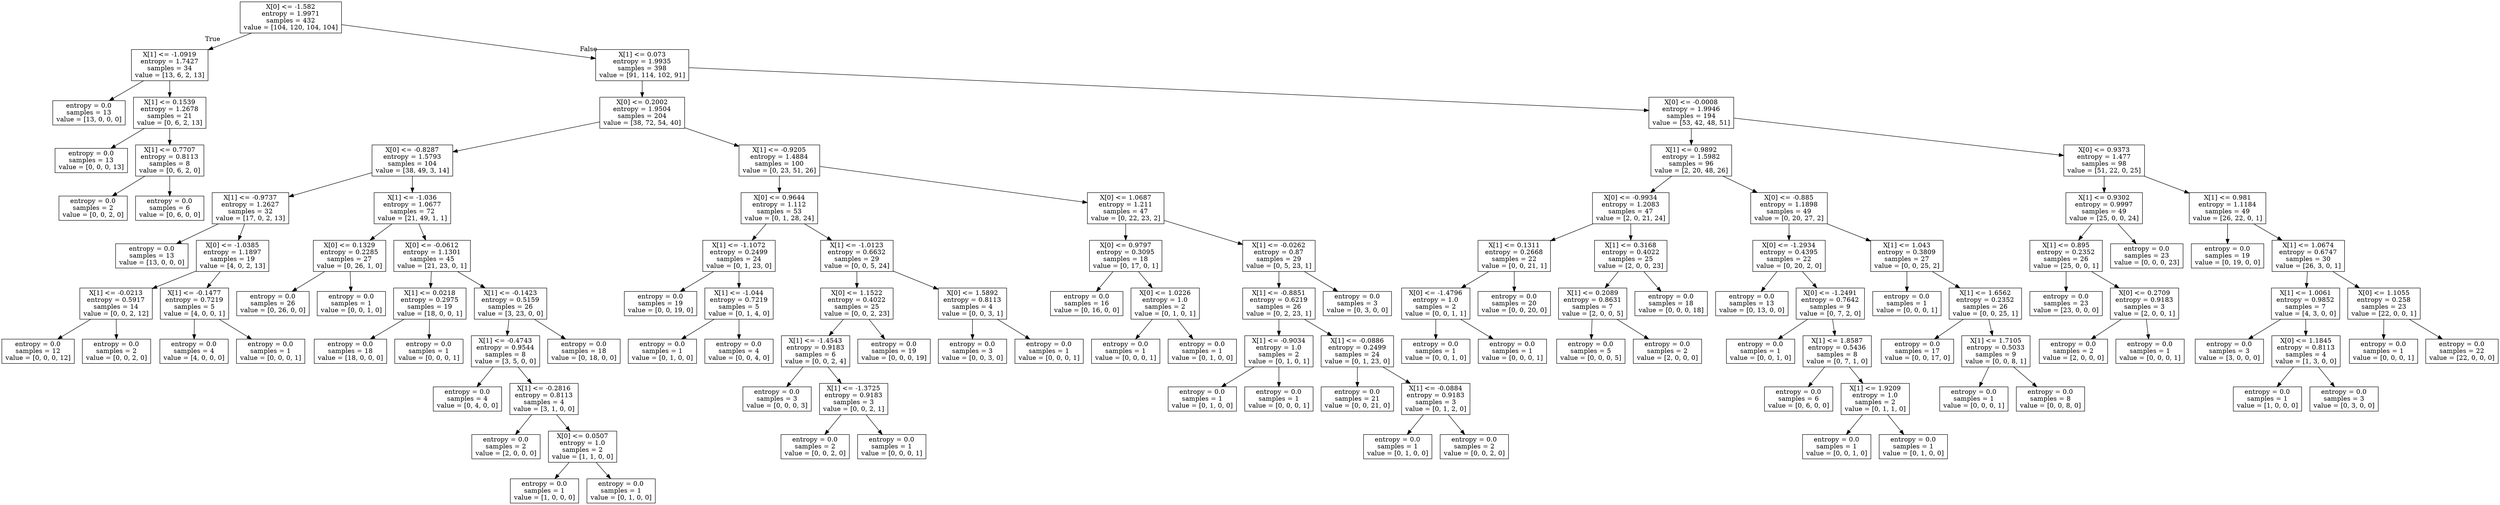 digraph Tree {
node [shape=box] ;
0 [label="X[0] <= -1.582\nentropy = 1.9971\nsamples = 432\nvalue = [104, 120, 104, 104]"] ;
1 [label="X[1] <= -1.0919\nentropy = 1.7427\nsamples = 34\nvalue = [13, 6, 2, 13]"] ;
0 -> 1 [labeldistance=2.5, labelangle=45, headlabel="True"] ;
2 [label="entropy = 0.0\nsamples = 13\nvalue = [13, 0, 0, 0]"] ;
1 -> 2 ;
3 [label="X[1] <= 0.1539\nentropy = 1.2678\nsamples = 21\nvalue = [0, 6, 2, 13]"] ;
1 -> 3 ;
4 [label="entropy = 0.0\nsamples = 13\nvalue = [0, 0, 0, 13]"] ;
3 -> 4 ;
5 [label="X[1] <= 0.7707\nentropy = 0.8113\nsamples = 8\nvalue = [0, 6, 2, 0]"] ;
3 -> 5 ;
6 [label="entropy = 0.0\nsamples = 2\nvalue = [0, 0, 2, 0]"] ;
5 -> 6 ;
7 [label="entropy = 0.0\nsamples = 6\nvalue = [0, 6, 0, 0]"] ;
5 -> 7 ;
8 [label="X[1] <= 0.073\nentropy = 1.9935\nsamples = 398\nvalue = [91, 114, 102, 91]"] ;
0 -> 8 [labeldistance=2.5, labelangle=-45, headlabel="False"] ;
9 [label="X[0] <= 0.2002\nentropy = 1.9504\nsamples = 204\nvalue = [38, 72, 54, 40]"] ;
8 -> 9 ;
10 [label="X[0] <= -0.8287\nentropy = 1.5793\nsamples = 104\nvalue = [38, 49, 3, 14]"] ;
9 -> 10 ;
11 [label="X[1] <= -0.9737\nentropy = 1.2627\nsamples = 32\nvalue = [17, 0, 2, 13]"] ;
10 -> 11 ;
12 [label="entropy = 0.0\nsamples = 13\nvalue = [13, 0, 0, 0]"] ;
11 -> 12 ;
13 [label="X[0] <= -1.0385\nentropy = 1.1897\nsamples = 19\nvalue = [4, 0, 2, 13]"] ;
11 -> 13 ;
14 [label="X[1] <= -0.0213\nentropy = 0.5917\nsamples = 14\nvalue = [0, 0, 2, 12]"] ;
13 -> 14 ;
15 [label="entropy = 0.0\nsamples = 12\nvalue = [0, 0, 0, 12]"] ;
14 -> 15 ;
16 [label="entropy = 0.0\nsamples = 2\nvalue = [0, 0, 2, 0]"] ;
14 -> 16 ;
17 [label="X[1] <= -0.1477\nentropy = 0.7219\nsamples = 5\nvalue = [4, 0, 0, 1]"] ;
13 -> 17 ;
18 [label="entropy = 0.0\nsamples = 4\nvalue = [4, 0, 0, 0]"] ;
17 -> 18 ;
19 [label="entropy = 0.0\nsamples = 1\nvalue = [0, 0, 0, 1]"] ;
17 -> 19 ;
20 [label="X[1] <= -1.036\nentropy = 1.0677\nsamples = 72\nvalue = [21, 49, 1, 1]"] ;
10 -> 20 ;
21 [label="X[0] <= 0.1329\nentropy = 0.2285\nsamples = 27\nvalue = [0, 26, 1, 0]"] ;
20 -> 21 ;
22 [label="entropy = 0.0\nsamples = 26\nvalue = [0, 26, 0, 0]"] ;
21 -> 22 ;
23 [label="entropy = 0.0\nsamples = 1\nvalue = [0, 0, 1, 0]"] ;
21 -> 23 ;
24 [label="X[0] <= -0.0612\nentropy = 1.1301\nsamples = 45\nvalue = [21, 23, 0, 1]"] ;
20 -> 24 ;
25 [label="X[1] <= 0.0218\nentropy = 0.2975\nsamples = 19\nvalue = [18, 0, 0, 1]"] ;
24 -> 25 ;
26 [label="entropy = 0.0\nsamples = 18\nvalue = [18, 0, 0, 0]"] ;
25 -> 26 ;
27 [label="entropy = 0.0\nsamples = 1\nvalue = [0, 0, 0, 1]"] ;
25 -> 27 ;
28 [label="X[1] <= -0.1423\nentropy = 0.5159\nsamples = 26\nvalue = [3, 23, 0, 0]"] ;
24 -> 28 ;
29 [label="X[1] <= -0.4743\nentropy = 0.9544\nsamples = 8\nvalue = [3, 5, 0, 0]"] ;
28 -> 29 ;
30 [label="entropy = 0.0\nsamples = 4\nvalue = [0, 4, 0, 0]"] ;
29 -> 30 ;
31 [label="X[1] <= -0.2816\nentropy = 0.8113\nsamples = 4\nvalue = [3, 1, 0, 0]"] ;
29 -> 31 ;
32 [label="entropy = 0.0\nsamples = 2\nvalue = [2, 0, 0, 0]"] ;
31 -> 32 ;
33 [label="X[0] <= 0.0507\nentropy = 1.0\nsamples = 2\nvalue = [1, 1, 0, 0]"] ;
31 -> 33 ;
34 [label="entropy = 0.0\nsamples = 1\nvalue = [1, 0, 0, 0]"] ;
33 -> 34 ;
35 [label="entropy = 0.0\nsamples = 1\nvalue = [0, 1, 0, 0]"] ;
33 -> 35 ;
36 [label="entropy = 0.0\nsamples = 18\nvalue = [0, 18, 0, 0]"] ;
28 -> 36 ;
37 [label="X[1] <= -0.9205\nentropy = 1.4884\nsamples = 100\nvalue = [0, 23, 51, 26]"] ;
9 -> 37 ;
38 [label="X[0] <= 0.9644\nentropy = 1.112\nsamples = 53\nvalue = [0, 1, 28, 24]"] ;
37 -> 38 ;
39 [label="X[1] <= -1.1072\nentropy = 0.2499\nsamples = 24\nvalue = [0, 1, 23, 0]"] ;
38 -> 39 ;
40 [label="entropy = 0.0\nsamples = 19\nvalue = [0, 0, 19, 0]"] ;
39 -> 40 ;
41 [label="X[1] <= -1.044\nentropy = 0.7219\nsamples = 5\nvalue = [0, 1, 4, 0]"] ;
39 -> 41 ;
42 [label="entropy = 0.0\nsamples = 1\nvalue = [0, 1, 0, 0]"] ;
41 -> 42 ;
43 [label="entropy = 0.0\nsamples = 4\nvalue = [0, 0, 4, 0]"] ;
41 -> 43 ;
44 [label="X[1] <= -1.0123\nentropy = 0.6632\nsamples = 29\nvalue = [0, 0, 5, 24]"] ;
38 -> 44 ;
45 [label="X[0] <= 1.1522\nentropy = 0.4022\nsamples = 25\nvalue = [0, 0, 2, 23]"] ;
44 -> 45 ;
46 [label="X[1] <= -1.4543\nentropy = 0.9183\nsamples = 6\nvalue = [0, 0, 2, 4]"] ;
45 -> 46 ;
47 [label="entropy = 0.0\nsamples = 3\nvalue = [0, 0, 0, 3]"] ;
46 -> 47 ;
48 [label="X[1] <= -1.3725\nentropy = 0.9183\nsamples = 3\nvalue = [0, 0, 2, 1]"] ;
46 -> 48 ;
49 [label="entropy = 0.0\nsamples = 2\nvalue = [0, 0, 2, 0]"] ;
48 -> 49 ;
50 [label="entropy = 0.0\nsamples = 1\nvalue = [0, 0, 0, 1]"] ;
48 -> 50 ;
51 [label="entropy = 0.0\nsamples = 19\nvalue = [0, 0, 0, 19]"] ;
45 -> 51 ;
52 [label="X[0] <= 1.5892\nentropy = 0.8113\nsamples = 4\nvalue = [0, 0, 3, 1]"] ;
44 -> 52 ;
53 [label="entropy = 0.0\nsamples = 3\nvalue = [0, 0, 3, 0]"] ;
52 -> 53 ;
54 [label="entropy = 0.0\nsamples = 1\nvalue = [0, 0, 0, 1]"] ;
52 -> 54 ;
55 [label="X[0] <= 1.0687\nentropy = 1.211\nsamples = 47\nvalue = [0, 22, 23, 2]"] ;
37 -> 55 ;
56 [label="X[0] <= 0.9797\nentropy = 0.3095\nsamples = 18\nvalue = [0, 17, 0, 1]"] ;
55 -> 56 ;
57 [label="entropy = 0.0\nsamples = 16\nvalue = [0, 16, 0, 0]"] ;
56 -> 57 ;
58 [label="X[0] <= 1.0226\nentropy = 1.0\nsamples = 2\nvalue = [0, 1, 0, 1]"] ;
56 -> 58 ;
59 [label="entropy = 0.0\nsamples = 1\nvalue = [0, 0, 0, 1]"] ;
58 -> 59 ;
60 [label="entropy = 0.0\nsamples = 1\nvalue = [0, 1, 0, 0]"] ;
58 -> 60 ;
61 [label="X[1] <= -0.0262\nentropy = 0.87\nsamples = 29\nvalue = [0, 5, 23, 1]"] ;
55 -> 61 ;
62 [label="X[1] <= -0.8851\nentropy = 0.6219\nsamples = 26\nvalue = [0, 2, 23, 1]"] ;
61 -> 62 ;
63 [label="X[1] <= -0.9034\nentropy = 1.0\nsamples = 2\nvalue = [0, 1, 0, 1]"] ;
62 -> 63 ;
64 [label="entropy = 0.0\nsamples = 1\nvalue = [0, 1, 0, 0]"] ;
63 -> 64 ;
65 [label="entropy = 0.0\nsamples = 1\nvalue = [0, 0, 0, 1]"] ;
63 -> 65 ;
66 [label="X[1] <= -0.0886\nentropy = 0.2499\nsamples = 24\nvalue = [0, 1, 23, 0]"] ;
62 -> 66 ;
67 [label="entropy = 0.0\nsamples = 21\nvalue = [0, 0, 21, 0]"] ;
66 -> 67 ;
68 [label="X[1] <= -0.0884\nentropy = 0.9183\nsamples = 3\nvalue = [0, 1, 2, 0]"] ;
66 -> 68 ;
69 [label="entropy = 0.0\nsamples = 1\nvalue = [0, 1, 0, 0]"] ;
68 -> 69 ;
70 [label="entropy = 0.0\nsamples = 2\nvalue = [0, 0, 2, 0]"] ;
68 -> 70 ;
71 [label="entropy = 0.0\nsamples = 3\nvalue = [0, 3, 0, 0]"] ;
61 -> 71 ;
72 [label="X[0] <= -0.0008\nentropy = 1.9946\nsamples = 194\nvalue = [53, 42, 48, 51]"] ;
8 -> 72 ;
73 [label="X[1] <= 0.9892\nentropy = 1.5982\nsamples = 96\nvalue = [2, 20, 48, 26]"] ;
72 -> 73 ;
74 [label="X[0] <= -0.9934\nentropy = 1.2083\nsamples = 47\nvalue = [2, 0, 21, 24]"] ;
73 -> 74 ;
75 [label="X[1] <= 0.1311\nentropy = 0.2668\nsamples = 22\nvalue = [0, 0, 21, 1]"] ;
74 -> 75 ;
76 [label="X[0] <= -1.4796\nentropy = 1.0\nsamples = 2\nvalue = [0, 0, 1, 1]"] ;
75 -> 76 ;
77 [label="entropy = 0.0\nsamples = 1\nvalue = [0, 0, 1, 0]"] ;
76 -> 77 ;
78 [label="entropy = 0.0\nsamples = 1\nvalue = [0, 0, 0, 1]"] ;
76 -> 78 ;
79 [label="entropy = 0.0\nsamples = 20\nvalue = [0, 0, 20, 0]"] ;
75 -> 79 ;
80 [label="X[1] <= 0.3168\nentropy = 0.4022\nsamples = 25\nvalue = [2, 0, 0, 23]"] ;
74 -> 80 ;
81 [label="X[1] <= 0.2089\nentropy = 0.8631\nsamples = 7\nvalue = [2, 0, 0, 5]"] ;
80 -> 81 ;
82 [label="entropy = 0.0\nsamples = 5\nvalue = [0, 0, 0, 5]"] ;
81 -> 82 ;
83 [label="entropy = 0.0\nsamples = 2\nvalue = [2, 0, 0, 0]"] ;
81 -> 83 ;
84 [label="entropy = 0.0\nsamples = 18\nvalue = [0, 0, 0, 18]"] ;
80 -> 84 ;
85 [label="X[0] <= -0.885\nentropy = 1.1898\nsamples = 49\nvalue = [0, 20, 27, 2]"] ;
73 -> 85 ;
86 [label="X[0] <= -1.2934\nentropy = 0.4395\nsamples = 22\nvalue = [0, 20, 2, 0]"] ;
85 -> 86 ;
87 [label="entropy = 0.0\nsamples = 13\nvalue = [0, 13, 0, 0]"] ;
86 -> 87 ;
88 [label="X[0] <= -1.2491\nentropy = 0.7642\nsamples = 9\nvalue = [0, 7, 2, 0]"] ;
86 -> 88 ;
89 [label="entropy = 0.0\nsamples = 1\nvalue = [0, 0, 1, 0]"] ;
88 -> 89 ;
90 [label="X[1] <= 1.8587\nentropy = 0.5436\nsamples = 8\nvalue = [0, 7, 1, 0]"] ;
88 -> 90 ;
91 [label="entropy = 0.0\nsamples = 6\nvalue = [0, 6, 0, 0]"] ;
90 -> 91 ;
92 [label="X[1] <= 1.9209\nentropy = 1.0\nsamples = 2\nvalue = [0, 1, 1, 0]"] ;
90 -> 92 ;
93 [label="entropy = 0.0\nsamples = 1\nvalue = [0, 0, 1, 0]"] ;
92 -> 93 ;
94 [label="entropy = 0.0\nsamples = 1\nvalue = [0, 1, 0, 0]"] ;
92 -> 94 ;
95 [label="X[1] <= 1.043\nentropy = 0.3809\nsamples = 27\nvalue = [0, 0, 25, 2]"] ;
85 -> 95 ;
96 [label="entropy = 0.0\nsamples = 1\nvalue = [0, 0, 0, 1]"] ;
95 -> 96 ;
97 [label="X[1] <= 1.6562\nentropy = 0.2352\nsamples = 26\nvalue = [0, 0, 25, 1]"] ;
95 -> 97 ;
98 [label="entropy = 0.0\nsamples = 17\nvalue = [0, 0, 17, 0]"] ;
97 -> 98 ;
99 [label="X[1] <= 1.7105\nentropy = 0.5033\nsamples = 9\nvalue = [0, 0, 8, 1]"] ;
97 -> 99 ;
100 [label="entropy = 0.0\nsamples = 1\nvalue = [0, 0, 0, 1]"] ;
99 -> 100 ;
101 [label="entropy = 0.0\nsamples = 8\nvalue = [0, 0, 8, 0]"] ;
99 -> 101 ;
102 [label="X[0] <= 0.9373\nentropy = 1.477\nsamples = 98\nvalue = [51, 22, 0, 25]"] ;
72 -> 102 ;
103 [label="X[1] <= 0.9302\nentropy = 0.9997\nsamples = 49\nvalue = [25, 0, 0, 24]"] ;
102 -> 103 ;
104 [label="X[1] <= 0.895\nentropy = 0.2352\nsamples = 26\nvalue = [25, 0, 0, 1]"] ;
103 -> 104 ;
105 [label="entropy = 0.0\nsamples = 23\nvalue = [23, 0, 0, 0]"] ;
104 -> 105 ;
106 [label="X[0] <= 0.2709\nentropy = 0.9183\nsamples = 3\nvalue = [2, 0, 0, 1]"] ;
104 -> 106 ;
107 [label="entropy = 0.0\nsamples = 2\nvalue = [2, 0, 0, 0]"] ;
106 -> 107 ;
108 [label="entropy = 0.0\nsamples = 1\nvalue = [0, 0, 0, 1]"] ;
106 -> 108 ;
109 [label="entropy = 0.0\nsamples = 23\nvalue = [0, 0, 0, 23]"] ;
103 -> 109 ;
110 [label="X[1] <= 0.981\nentropy = 1.1184\nsamples = 49\nvalue = [26, 22, 0, 1]"] ;
102 -> 110 ;
111 [label="entropy = 0.0\nsamples = 19\nvalue = [0, 19, 0, 0]"] ;
110 -> 111 ;
112 [label="X[1] <= 1.0674\nentropy = 0.6747\nsamples = 30\nvalue = [26, 3, 0, 1]"] ;
110 -> 112 ;
113 [label="X[1] <= 1.0061\nentropy = 0.9852\nsamples = 7\nvalue = [4, 3, 0, 0]"] ;
112 -> 113 ;
114 [label="entropy = 0.0\nsamples = 3\nvalue = [3, 0, 0, 0]"] ;
113 -> 114 ;
115 [label="X[0] <= 1.1845\nentropy = 0.8113\nsamples = 4\nvalue = [1, 3, 0, 0]"] ;
113 -> 115 ;
116 [label="entropy = 0.0\nsamples = 1\nvalue = [1, 0, 0, 0]"] ;
115 -> 116 ;
117 [label="entropy = 0.0\nsamples = 3\nvalue = [0, 3, 0, 0]"] ;
115 -> 117 ;
118 [label="X[0] <= 1.1055\nentropy = 0.258\nsamples = 23\nvalue = [22, 0, 0, 1]"] ;
112 -> 118 ;
119 [label="entropy = 0.0\nsamples = 1\nvalue = [0, 0, 0, 1]"] ;
118 -> 119 ;
120 [label="entropy = 0.0\nsamples = 22\nvalue = [22, 0, 0, 0]"] ;
118 -> 120 ;
}